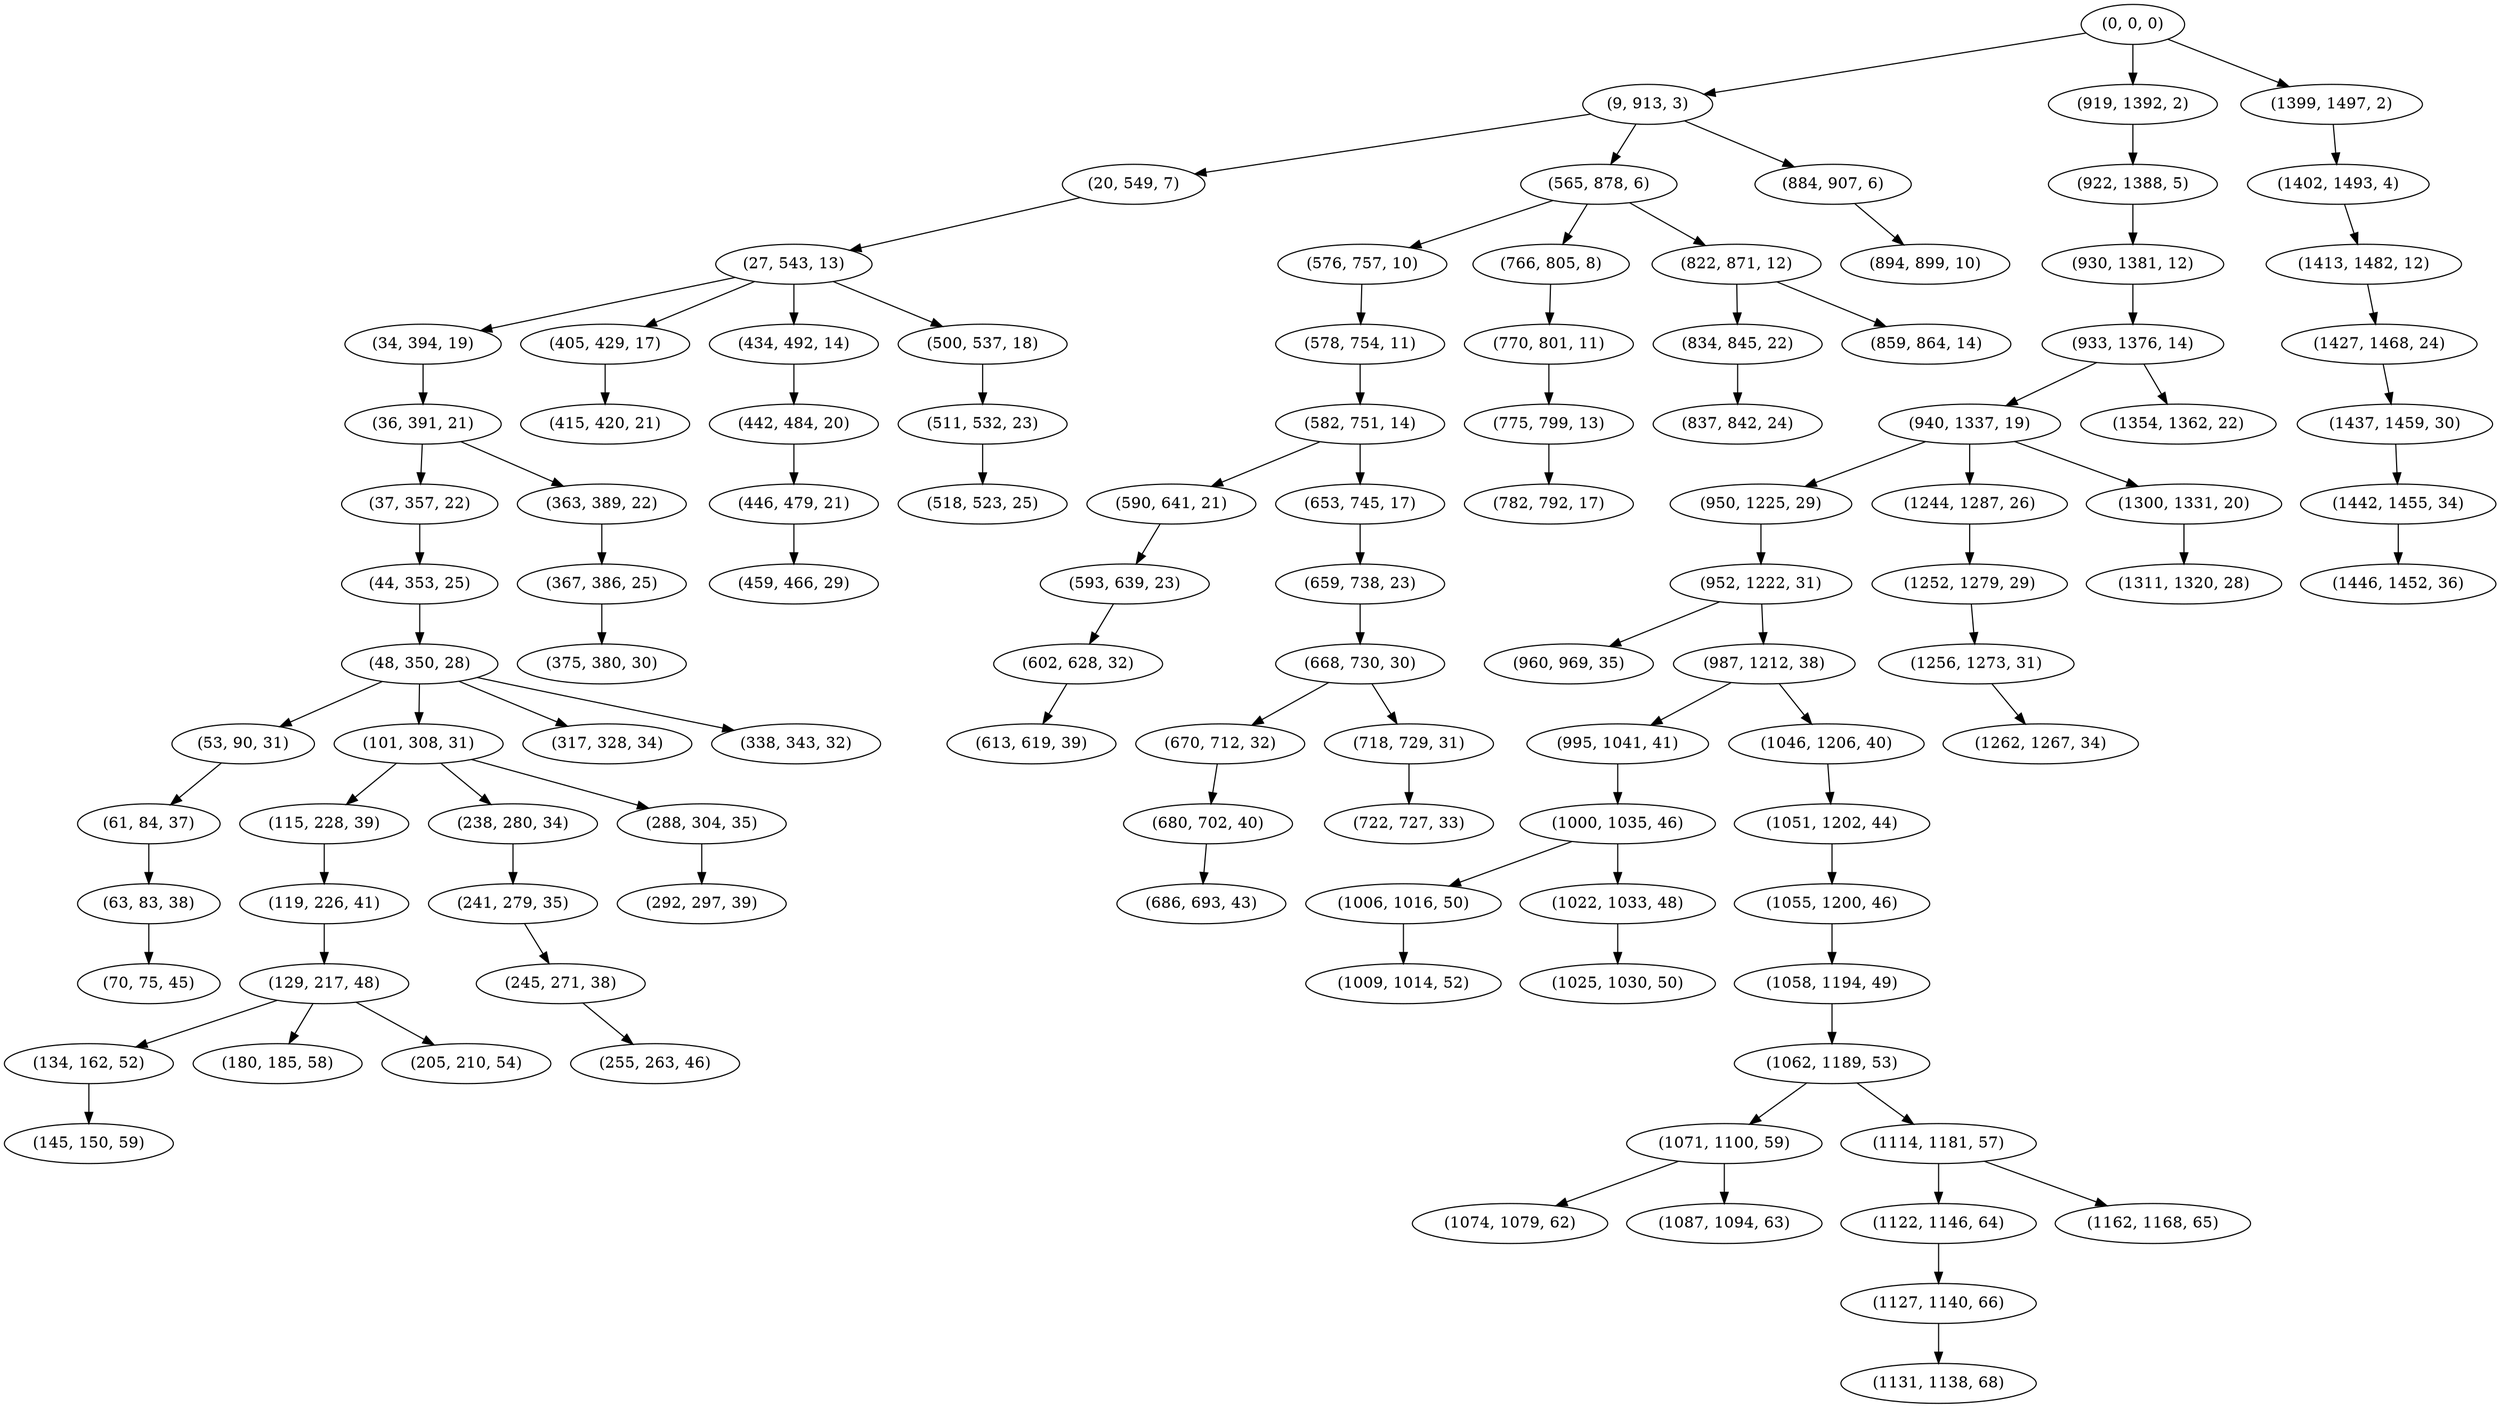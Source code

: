 digraph tree {
    "(0, 0, 0)";
    "(9, 913, 3)";
    "(20, 549, 7)";
    "(27, 543, 13)";
    "(34, 394, 19)";
    "(36, 391, 21)";
    "(37, 357, 22)";
    "(44, 353, 25)";
    "(48, 350, 28)";
    "(53, 90, 31)";
    "(61, 84, 37)";
    "(63, 83, 38)";
    "(70, 75, 45)";
    "(101, 308, 31)";
    "(115, 228, 39)";
    "(119, 226, 41)";
    "(129, 217, 48)";
    "(134, 162, 52)";
    "(145, 150, 59)";
    "(180, 185, 58)";
    "(205, 210, 54)";
    "(238, 280, 34)";
    "(241, 279, 35)";
    "(245, 271, 38)";
    "(255, 263, 46)";
    "(288, 304, 35)";
    "(292, 297, 39)";
    "(317, 328, 34)";
    "(338, 343, 32)";
    "(363, 389, 22)";
    "(367, 386, 25)";
    "(375, 380, 30)";
    "(405, 429, 17)";
    "(415, 420, 21)";
    "(434, 492, 14)";
    "(442, 484, 20)";
    "(446, 479, 21)";
    "(459, 466, 29)";
    "(500, 537, 18)";
    "(511, 532, 23)";
    "(518, 523, 25)";
    "(565, 878, 6)";
    "(576, 757, 10)";
    "(578, 754, 11)";
    "(582, 751, 14)";
    "(590, 641, 21)";
    "(593, 639, 23)";
    "(602, 628, 32)";
    "(613, 619, 39)";
    "(653, 745, 17)";
    "(659, 738, 23)";
    "(668, 730, 30)";
    "(670, 712, 32)";
    "(680, 702, 40)";
    "(686, 693, 43)";
    "(718, 729, 31)";
    "(722, 727, 33)";
    "(766, 805, 8)";
    "(770, 801, 11)";
    "(775, 799, 13)";
    "(782, 792, 17)";
    "(822, 871, 12)";
    "(834, 845, 22)";
    "(837, 842, 24)";
    "(859, 864, 14)";
    "(884, 907, 6)";
    "(894, 899, 10)";
    "(919, 1392, 2)";
    "(922, 1388, 5)";
    "(930, 1381, 12)";
    "(933, 1376, 14)";
    "(940, 1337, 19)";
    "(950, 1225, 29)";
    "(952, 1222, 31)";
    "(960, 969, 35)";
    "(987, 1212, 38)";
    "(995, 1041, 41)";
    "(1000, 1035, 46)";
    "(1006, 1016, 50)";
    "(1009, 1014, 52)";
    "(1022, 1033, 48)";
    "(1025, 1030, 50)";
    "(1046, 1206, 40)";
    "(1051, 1202, 44)";
    "(1055, 1200, 46)";
    "(1058, 1194, 49)";
    "(1062, 1189, 53)";
    "(1071, 1100, 59)";
    "(1074, 1079, 62)";
    "(1087, 1094, 63)";
    "(1114, 1181, 57)";
    "(1122, 1146, 64)";
    "(1127, 1140, 66)";
    "(1131, 1138, 68)";
    "(1162, 1168, 65)";
    "(1244, 1287, 26)";
    "(1252, 1279, 29)";
    "(1256, 1273, 31)";
    "(1262, 1267, 34)";
    "(1300, 1331, 20)";
    "(1311, 1320, 28)";
    "(1354, 1362, 22)";
    "(1399, 1497, 2)";
    "(1402, 1493, 4)";
    "(1413, 1482, 12)";
    "(1427, 1468, 24)";
    "(1437, 1459, 30)";
    "(1442, 1455, 34)";
    "(1446, 1452, 36)";
    "(0, 0, 0)" -> "(9, 913, 3)";
    "(0, 0, 0)" -> "(919, 1392, 2)";
    "(0, 0, 0)" -> "(1399, 1497, 2)";
    "(9, 913, 3)" -> "(20, 549, 7)";
    "(9, 913, 3)" -> "(565, 878, 6)";
    "(9, 913, 3)" -> "(884, 907, 6)";
    "(20, 549, 7)" -> "(27, 543, 13)";
    "(27, 543, 13)" -> "(34, 394, 19)";
    "(27, 543, 13)" -> "(405, 429, 17)";
    "(27, 543, 13)" -> "(434, 492, 14)";
    "(27, 543, 13)" -> "(500, 537, 18)";
    "(34, 394, 19)" -> "(36, 391, 21)";
    "(36, 391, 21)" -> "(37, 357, 22)";
    "(36, 391, 21)" -> "(363, 389, 22)";
    "(37, 357, 22)" -> "(44, 353, 25)";
    "(44, 353, 25)" -> "(48, 350, 28)";
    "(48, 350, 28)" -> "(53, 90, 31)";
    "(48, 350, 28)" -> "(101, 308, 31)";
    "(48, 350, 28)" -> "(317, 328, 34)";
    "(48, 350, 28)" -> "(338, 343, 32)";
    "(53, 90, 31)" -> "(61, 84, 37)";
    "(61, 84, 37)" -> "(63, 83, 38)";
    "(63, 83, 38)" -> "(70, 75, 45)";
    "(101, 308, 31)" -> "(115, 228, 39)";
    "(101, 308, 31)" -> "(238, 280, 34)";
    "(101, 308, 31)" -> "(288, 304, 35)";
    "(115, 228, 39)" -> "(119, 226, 41)";
    "(119, 226, 41)" -> "(129, 217, 48)";
    "(129, 217, 48)" -> "(134, 162, 52)";
    "(129, 217, 48)" -> "(180, 185, 58)";
    "(129, 217, 48)" -> "(205, 210, 54)";
    "(134, 162, 52)" -> "(145, 150, 59)";
    "(238, 280, 34)" -> "(241, 279, 35)";
    "(241, 279, 35)" -> "(245, 271, 38)";
    "(245, 271, 38)" -> "(255, 263, 46)";
    "(288, 304, 35)" -> "(292, 297, 39)";
    "(363, 389, 22)" -> "(367, 386, 25)";
    "(367, 386, 25)" -> "(375, 380, 30)";
    "(405, 429, 17)" -> "(415, 420, 21)";
    "(434, 492, 14)" -> "(442, 484, 20)";
    "(442, 484, 20)" -> "(446, 479, 21)";
    "(446, 479, 21)" -> "(459, 466, 29)";
    "(500, 537, 18)" -> "(511, 532, 23)";
    "(511, 532, 23)" -> "(518, 523, 25)";
    "(565, 878, 6)" -> "(576, 757, 10)";
    "(565, 878, 6)" -> "(766, 805, 8)";
    "(565, 878, 6)" -> "(822, 871, 12)";
    "(576, 757, 10)" -> "(578, 754, 11)";
    "(578, 754, 11)" -> "(582, 751, 14)";
    "(582, 751, 14)" -> "(590, 641, 21)";
    "(582, 751, 14)" -> "(653, 745, 17)";
    "(590, 641, 21)" -> "(593, 639, 23)";
    "(593, 639, 23)" -> "(602, 628, 32)";
    "(602, 628, 32)" -> "(613, 619, 39)";
    "(653, 745, 17)" -> "(659, 738, 23)";
    "(659, 738, 23)" -> "(668, 730, 30)";
    "(668, 730, 30)" -> "(670, 712, 32)";
    "(668, 730, 30)" -> "(718, 729, 31)";
    "(670, 712, 32)" -> "(680, 702, 40)";
    "(680, 702, 40)" -> "(686, 693, 43)";
    "(718, 729, 31)" -> "(722, 727, 33)";
    "(766, 805, 8)" -> "(770, 801, 11)";
    "(770, 801, 11)" -> "(775, 799, 13)";
    "(775, 799, 13)" -> "(782, 792, 17)";
    "(822, 871, 12)" -> "(834, 845, 22)";
    "(822, 871, 12)" -> "(859, 864, 14)";
    "(834, 845, 22)" -> "(837, 842, 24)";
    "(884, 907, 6)" -> "(894, 899, 10)";
    "(919, 1392, 2)" -> "(922, 1388, 5)";
    "(922, 1388, 5)" -> "(930, 1381, 12)";
    "(930, 1381, 12)" -> "(933, 1376, 14)";
    "(933, 1376, 14)" -> "(940, 1337, 19)";
    "(933, 1376, 14)" -> "(1354, 1362, 22)";
    "(940, 1337, 19)" -> "(950, 1225, 29)";
    "(940, 1337, 19)" -> "(1244, 1287, 26)";
    "(940, 1337, 19)" -> "(1300, 1331, 20)";
    "(950, 1225, 29)" -> "(952, 1222, 31)";
    "(952, 1222, 31)" -> "(960, 969, 35)";
    "(952, 1222, 31)" -> "(987, 1212, 38)";
    "(987, 1212, 38)" -> "(995, 1041, 41)";
    "(987, 1212, 38)" -> "(1046, 1206, 40)";
    "(995, 1041, 41)" -> "(1000, 1035, 46)";
    "(1000, 1035, 46)" -> "(1006, 1016, 50)";
    "(1000, 1035, 46)" -> "(1022, 1033, 48)";
    "(1006, 1016, 50)" -> "(1009, 1014, 52)";
    "(1022, 1033, 48)" -> "(1025, 1030, 50)";
    "(1046, 1206, 40)" -> "(1051, 1202, 44)";
    "(1051, 1202, 44)" -> "(1055, 1200, 46)";
    "(1055, 1200, 46)" -> "(1058, 1194, 49)";
    "(1058, 1194, 49)" -> "(1062, 1189, 53)";
    "(1062, 1189, 53)" -> "(1071, 1100, 59)";
    "(1062, 1189, 53)" -> "(1114, 1181, 57)";
    "(1071, 1100, 59)" -> "(1074, 1079, 62)";
    "(1071, 1100, 59)" -> "(1087, 1094, 63)";
    "(1114, 1181, 57)" -> "(1122, 1146, 64)";
    "(1114, 1181, 57)" -> "(1162, 1168, 65)";
    "(1122, 1146, 64)" -> "(1127, 1140, 66)";
    "(1127, 1140, 66)" -> "(1131, 1138, 68)";
    "(1244, 1287, 26)" -> "(1252, 1279, 29)";
    "(1252, 1279, 29)" -> "(1256, 1273, 31)";
    "(1256, 1273, 31)" -> "(1262, 1267, 34)";
    "(1300, 1331, 20)" -> "(1311, 1320, 28)";
    "(1399, 1497, 2)" -> "(1402, 1493, 4)";
    "(1402, 1493, 4)" -> "(1413, 1482, 12)";
    "(1413, 1482, 12)" -> "(1427, 1468, 24)";
    "(1427, 1468, 24)" -> "(1437, 1459, 30)";
    "(1437, 1459, 30)" -> "(1442, 1455, 34)";
    "(1442, 1455, 34)" -> "(1446, 1452, 36)";
}
